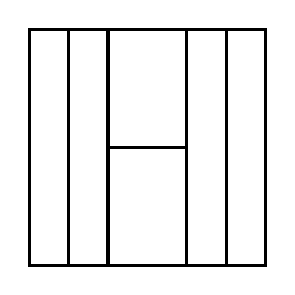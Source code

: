 \begin{tikzpicture}[very thick, scale=.5]
    \draw (0,0) rectangle (1,6);
    \draw (1,0) rectangle (2,6);
    \draw (2,3) rectangle (4,6);
    \draw (2,0) rectangle (4,3);
    \draw (4,0) rectangle (5,6);
    \draw (5,0) rectangle (6,6);
\end{tikzpicture}
